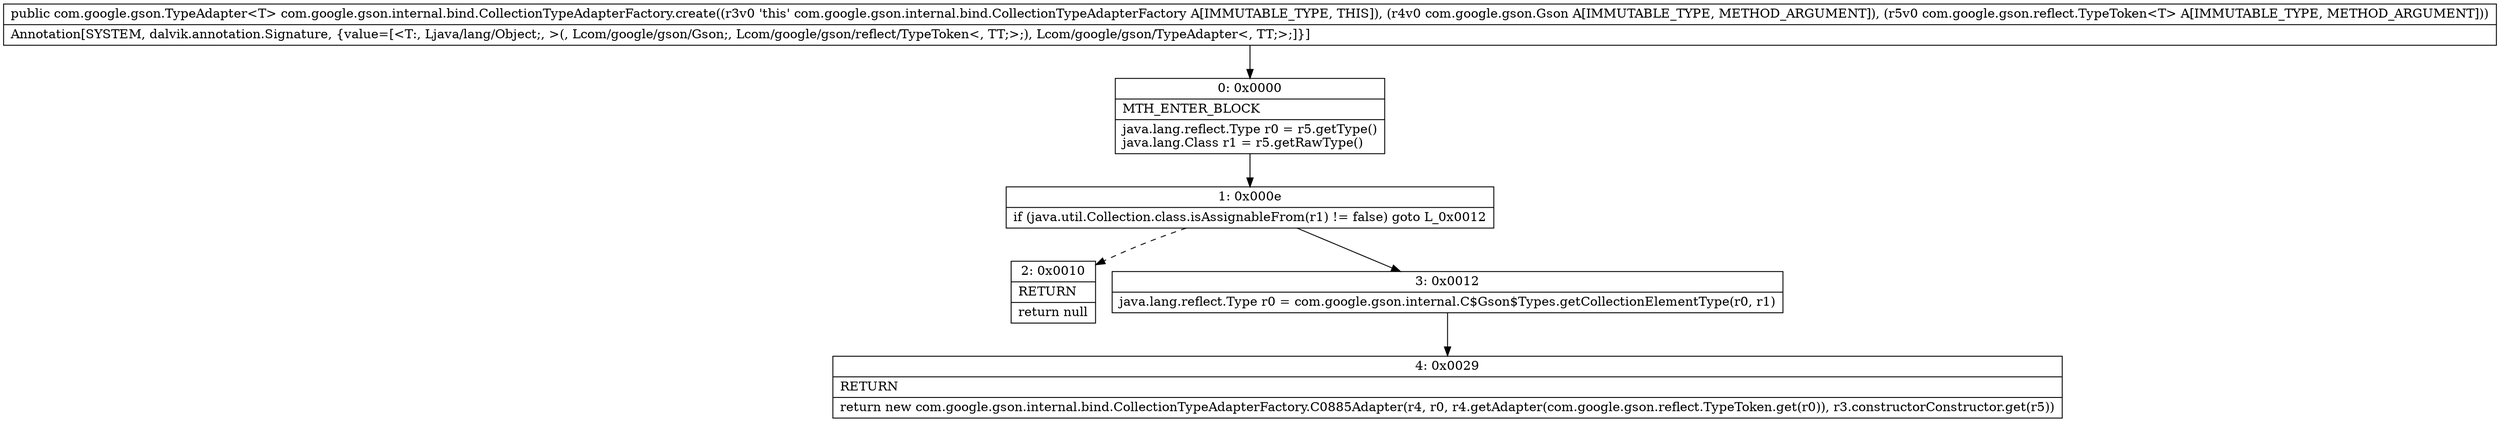 digraph "CFG forcom.google.gson.internal.bind.CollectionTypeAdapterFactory.create(Lcom\/google\/gson\/Gson;Lcom\/google\/gson\/reflect\/TypeToken;)Lcom\/google\/gson\/TypeAdapter;" {
Node_0 [shape=record,label="{0\:\ 0x0000|MTH_ENTER_BLOCK\l|java.lang.reflect.Type r0 = r5.getType()\ljava.lang.Class r1 = r5.getRawType()\l}"];
Node_1 [shape=record,label="{1\:\ 0x000e|if (java.util.Collection.class.isAssignableFrom(r1) != false) goto L_0x0012\l}"];
Node_2 [shape=record,label="{2\:\ 0x0010|RETURN\l|return null\l}"];
Node_3 [shape=record,label="{3\:\ 0x0012|java.lang.reflect.Type r0 = com.google.gson.internal.C$Gson$Types.getCollectionElementType(r0, r1)\l}"];
Node_4 [shape=record,label="{4\:\ 0x0029|RETURN\l|return new com.google.gson.internal.bind.CollectionTypeAdapterFactory.C0885Adapter(r4, r0, r4.getAdapter(com.google.gson.reflect.TypeToken.get(r0)), r3.constructorConstructor.get(r5))\l}"];
MethodNode[shape=record,label="{public com.google.gson.TypeAdapter\<T\> com.google.gson.internal.bind.CollectionTypeAdapterFactory.create((r3v0 'this' com.google.gson.internal.bind.CollectionTypeAdapterFactory A[IMMUTABLE_TYPE, THIS]), (r4v0 com.google.gson.Gson A[IMMUTABLE_TYPE, METHOD_ARGUMENT]), (r5v0 com.google.gson.reflect.TypeToken\<T\> A[IMMUTABLE_TYPE, METHOD_ARGUMENT]))  | Annotation[SYSTEM, dalvik.annotation.Signature, \{value=[\<T:, Ljava\/lang\/Object;, \>(, Lcom\/google\/gson\/Gson;, Lcom\/google\/gson\/reflect\/TypeToken\<, TT;\>;), Lcom\/google\/gson\/TypeAdapter\<, TT;\>;]\}]\l}"];
MethodNode -> Node_0;
Node_0 -> Node_1;
Node_1 -> Node_2[style=dashed];
Node_1 -> Node_3;
Node_3 -> Node_4;
}

